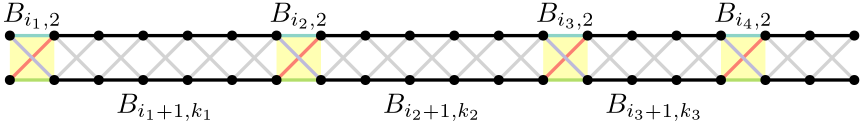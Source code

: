 <?xml version="1.0"?>
<!DOCTYPE ipe SYSTEM "ipe.dtd">
<ipe version="70218" creator="Ipe 7.2.21">
<info created="D:20210305074432" modified="D:20210305160639"/>
<ipestyle name="basic">
<symbol name="arrow/arc(spx)">
<path stroke="sym-stroke" fill="sym-stroke" pen="sym-pen">
0 0 m
-1 0.333 l
-1 -0.333 l
h
</path>
</symbol>
<symbol name="arrow/farc(spx)">
<path stroke="sym-stroke" fill="white" pen="sym-pen">
0 0 m
-1 0.333 l
-1 -0.333 l
h
</path>
</symbol>
<symbol name="arrow/ptarc(spx)">
<path stroke="sym-stroke" fill="sym-stroke" pen="sym-pen">
0 0 m
-1 0.333 l
-0.8 0 l
-1 -0.333 l
h
</path>
</symbol>
<symbol name="arrow/fptarc(spx)">
<path stroke="sym-stroke" fill="white" pen="sym-pen">
0 0 m
-1 0.333 l
-0.8 0 l
-1 -0.333 l
h
</path>
</symbol>
<symbol name="mark/circle(sx)" transformations="translations">
<path fill="sym-stroke">
0.6 0 0 0.6 0 0 e
0.4 0 0 0.4 0 0 e
</path>
</symbol>
<symbol name="mark/disk(sx)" transformations="translations">
<path fill="sym-stroke">
0.6 0 0 0.6 0 0 e
</path>
</symbol>
<symbol name="mark/fdisk(sfx)" transformations="translations">
<group>
<path fill="sym-fill">
0.5 0 0 0.5 0 0 e
</path>
<path fill="sym-stroke" fillrule="eofill">
0.6 0 0 0.6 0 0 e
0.4 0 0 0.4 0 0 e
</path>
</group>
</symbol>
<symbol name="mark/box(sx)" transformations="translations">
<path fill="sym-stroke" fillrule="eofill">
-0.6 -0.6 m
0.6 -0.6 l
0.6 0.6 l
-0.6 0.6 l
h
-0.4 -0.4 m
0.4 -0.4 l
0.4 0.4 l
-0.4 0.4 l
h
</path>
</symbol>
<symbol name="mark/square(sx)" transformations="translations">
<path fill="sym-stroke">
-0.6 -0.6 m
0.6 -0.6 l
0.6 0.6 l
-0.6 0.6 l
h
</path>
</symbol>
<symbol name="mark/fsquare(sfx)" transformations="translations">
<group>
<path fill="sym-fill">
-0.5 -0.5 m
0.5 -0.5 l
0.5 0.5 l
-0.5 0.5 l
h
</path>
<path fill="sym-stroke" fillrule="eofill">
-0.6 -0.6 m
0.6 -0.6 l
0.6 0.6 l
-0.6 0.6 l
h
-0.4 -0.4 m
0.4 -0.4 l
0.4 0.4 l
-0.4 0.4 l
h
</path>
</group>
</symbol>
<symbol name="mark/cross(sx)" transformations="translations">
<group>
<path fill="sym-stroke">
-0.43 -0.57 m
0.57 0.43 l
0.43 0.57 l
-0.57 -0.43 l
h
</path>
<path fill="sym-stroke">
-0.43 0.57 m
0.57 -0.43 l
0.43 -0.57 l
-0.57 0.43 l
h
</path>
</group>
</symbol>
<symbol name="arrow/fnormal(spx)">
<path stroke="sym-stroke" fill="white" pen="sym-pen">
0 0 m
-1 0.333 l
-1 -0.333 l
h
</path>
</symbol>
<symbol name="arrow/pointed(spx)">
<path stroke="sym-stroke" fill="sym-stroke" pen="sym-pen">
0 0 m
-1 0.333 l
-0.8 0 l
-1 -0.333 l
h
</path>
</symbol>
<symbol name="arrow/fpointed(spx)">
<path stroke="sym-stroke" fill="white" pen="sym-pen">
0 0 m
-1 0.333 l
-0.8 0 l
-1 -0.333 l
h
</path>
</symbol>
<symbol name="arrow/linear(spx)">
<path stroke="sym-stroke" pen="sym-pen">
-1 0.333 m
0 0 l
-1 -0.333 l
</path>
</symbol>
<symbol name="arrow/fdouble(spx)">
<path stroke="sym-stroke" fill="white" pen="sym-pen">
0 0 m
-1 0.333 l
-1 -0.333 l
h
-1 0 m
-2 0.333 l
-2 -0.333 l
h
</path>
</symbol>
<symbol name="arrow/double(spx)">
<path stroke="sym-stroke" fill="sym-stroke" pen="sym-pen">
0 0 m
-1 0.333 l
-1 -0.333 l
h
-1 0 m
-2 0.333 l
-2 -0.333 l
h
</path>
</symbol>
<symbol name="arrow/mid-normal(spx)">
<path stroke="sym-stroke" fill="sym-stroke" pen="sym-pen">
0.5 0 m
-0.5 0.333 l
-0.5 -0.333 l
h
</path>
</symbol>
<symbol name="arrow/mid-fnormal(spx)">
<path stroke="sym-stroke" fill="white" pen="sym-pen">
0.5 0 m
-0.5 0.333 l
-0.5 -0.333 l
h
</path>
</symbol>
<symbol name="arrow/mid-pointed(spx)">
<path stroke="sym-stroke" fill="sym-stroke" pen="sym-pen">
0.5 0 m
-0.5 0.333 l
-0.3 0 l
-0.5 -0.333 l
h
</path>
</symbol>
<symbol name="arrow/mid-fpointed(spx)">
<path stroke="sym-stroke" fill="white" pen="sym-pen">
0.5 0 m
-0.5 0.333 l
-0.3 0 l
-0.5 -0.333 l
h
</path>
</symbol>
<symbol name="arrow/mid-double(spx)">
<path stroke="sym-stroke" fill="sym-stroke" pen="sym-pen">
1 0 m
0 0.333 l
0 -0.333 l
h
0 0 m
-1 0.333 l
-1 -0.333 l
h
</path>
</symbol>
<symbol name="arrow/mid-fdouble(spx)">
<path stroke="sym-stroke" fill="white" pen="sym-pen">
1 0 m
0 0.333 l
0 -0.333 l
h
0 0 m
-1 0.333 l
-1 -0.333 l
h
</path>
</symbol>
<pen name="heavier" value="0.8"/>
<pen name="fat" value="1.2"/>
<pen name="ultrafat" value="2"/>
<symbolsize name="large" value="5"/>
<symbolsize name="small" value="2"/>
<symbolsize name="tiny" value="1.1"/>
<arrowsize name="large" value="10"/>
<arrowsize name="small" value="5"/>
<arrowsize name="tiny" value="3"/>
<color name="red" value="1 0 0"/>
<color name="blue" value="0 0 1"/>
<color name="green" value="0 1 0"/>
<color name="yellow" value="1 1 0"/>
<color name="orange" value="1 0.647 0"/>
<color name="gold" value="1 0.843 0"/>
<color name="purple" value="0.627 0.125 0.941"/>
<color name="gray" value="0.745"/>
<color name="brown" value="0.647 0.165 0.165"/>
<color name="navy" value="0 0 0.502"/>
<color name="pink" value="1 0.753 0.796"/>
<color name="seagreen" value="0.18 0.545 0.341"/>
<color name="turquoise" value="0.251 0.878 0.816"/>
<color name="violet" value="0.933 0.51 0.933"/>
<color name="darkblue" value="0 0 0.545"/>
<color name="darkcyan" value="0 0.545 0.545"/>
<color name="darkgray" value="0.663"/>
<color name="darkgreen" value="0 0.392 0"/>
<color name="darkmagenta" value="0.545 0 0.545"/>
<color name="darkorange" value="1 0.549 0"/>
<color name="darkred" value="0.545 0 0"/>
<color name="lightblue" value="0.678 0.847 0.902"/>
<color name="lightcyan" value="0.878 1 1"/>
<color name="lightgray" value="0.827"/>
<color name="lightgreen" value="0.565 0.933 0.565"/>
<color name="lightyellow" value="1 1 0.878"/>
<dashstyle name="dotted" value="[1 3] 0"/>
<dashstyle name="dashed" value="[4] 0"/>
<dashstyle name="dash dotted" value="[4 2 1 2] 0"/>
<dashstyle name="dash dot dotted" value="[4 2 1 2 1 2] 0"/>
<textsize name="large" value="\large"/>
<textsize name="small" value="\small"/>
<textsize name="tiny" value="\tiny"/>
<textsize name="Large" value="\Large"/>
<textsize name="LARGE" value="\LARGE"/>
<textsize name="huge" value="\huge"/>
<textsize name="Huge" value="\Huge"/>
<textsize name="footnote" value="\footnotesize"/>
<textstyle name="center" begin="\begin{center}" end="\end{center}"/>
<textstyle name="itemize" begin="\begin{itemize}" end="\end{itemize}"/>
<textstyle name="item" begin="\begin{itemize}\item{}" end="\end{itemize}"/>
<gridsize name="4 pts" value="4"/>
<gridsize name="8 pts (~3 mm)" value="8"/>
<gridsize name="16 pts (~6 mm)" value="16"/>
<gridsize name="32 pts (~12 mm)" value="32"/>
<gridsize name="10 pts (~3.5 mm)" value="10"/>
<gridsize name="20 pts (~7 mm)" value="20"/>
<gridsize name="14 pts (~5 mm)" value="14"/>
<gridsize name="28 pts (~10 mm)" value="28"/>
<gridsize name="56 pts (~20 mm)" value="56"/>
<anglesize name="90 deg" value="90"/>
<anglesize name="60 deg" value="60"/>
<anglesize name="45 deg" value="45"/>
<anglesize name="30 deg" value="30"/>
<anglesize name="22.5 deg" value="22.5"/>
<opacity name="10%" value="0.1"/>
<opacity name="30%" value="0.3"/>
<opacity name="50%" value="0.5"/>
<opacity name="75%" value="0.75"/>
<tiling name="falling" angle="-60" step="4" width="1"/>
<tiling name="rising" angle="30" step="4" width="1"/>
</ipestyle>
<ipestyle name="brew">
<pen name="fattyfatfat" value="4"/>
<color name="aliceblue" value="0.941 0.973 1"/>
<color name="brew1" value="0.552 0.827 0.78"/>
<color name="brew2" value="1 1 0.701"/>
<color name="brew3" value="0.745 0.729 0.854"/>
<color name="brew4" value="0.984 0.501 0.447"/>
<color name="brew5" value="0.501 0.694 0.827"/>
<color name="brew6" value="0.992 0.705 0.384"/>
<color name="brew7" value="0.701 0.87 0.411"/>
<color name="brew8" value="0.988 0.803 0.898"/>
</ipestyle>
<page>
<layer name="alpha"/>
<view layers="alpha" active="alpha"/>
<path layer="alpha" matrix="1 0 0 1 256 0" fill="brew2">
144 704 m
144 688 l
160 688 l
160 704 l
h
</path>
<path matrix="1 0 0 1 192 0" fill="brew2">
144 704 m
144 688 l
160 688 l
160 704 l
h
</path>
<path matrix="1 0 0 1 96 0" fill="brew2">
144 704 m
144 688 l
160 688 l
160 704 l
h
</path>
<path fill="brew2">
144 704 m
144 688 l
160 688 l
160 704 l
h
</path>
<path stroke="lightgray" pen="fat">
160 688 m
176 704 l
</path>
<path stroke="lightgray" pen="fat">
160 704 m
176 688 l
</path>
<path stroke="brew7" pen="fat">
144 688 m
160 688 l
</path>
<path stroke="brew4" pen="fat">
160 704 m
144 688 l
</path>
<path stroke="brew3" pen="fat">
144 704 m
160 688 l
</path>
<path stroke="brew1" pen="fat">
144 704 m
160 704 l
</path>
<use name="mark/disk(sx)" pos="144 704" size="normal" stroke="black"/>
<use name="mark/disk(sx)" pos="144 688" size="normal" stroke="black"/>
<path matrix="1 0 0 1 96 0" stroke="brew4" pen="fat">
160 704 m
144 688 l
</path>
<path matrix="1 0 0 1 96 0" stroke="brew3" pen="fat">
144 704 m
160 688 l
</path>
<path matrix="1 0 0 1 192 0" stroke="brew4" pen="fat">
160 704 m
144 688 l
</path>
<path matrix="1 0 0 1 192 0" stroke="brew3" pen="fat">
144 704 m
160 688 l
</path>
<path matrix="1 0 0 1 256 0" stroke="brew4" pen="fat">
160 704 m
144 688 l
</path>
<path matrix="1 0 0 1 256 0" stroke="brew3" pen="fat">
144 704 m
160 688 l
</path>
<path matrix="1 0 0 1 16 0" stroke="lightgray" pen="fat">
160 688 m
176 704 l
</path>
<path matrix="1 0 0 1 16 0" stroke="lightgray" pen="fat">
160 704 m
176 688 l
</path>
<path matrix="1 0 0 1 32 0" stroke="lightgray" pen="fat">
160 688 m
176 704 l
</path>
<path matrix="1 0 0 1 32 0" stroke="lightgray" pen="fat">
160 704 m
176 688 l
</path>
<path matrix="1 0 0 1 48 0" stroke="lightgray" pen="fat">
160 688 m
176 704 l
</path>
<path matrix="1 0 0 1 48 0" stroke="lightgray" pen="fat">
160 704 m
176 688 l
</path>
<path matrix="1 0 0 1 64 0" stroke="lightgray" pen="fat">
160 688 m
176 704 l
</path>
<path matrix="1 0 0 1 64 0" stroke="lightgray" pen="fat">
160 704 m
176 688 l
</path>
<path matrix="1 0 0 1 96 0" stroke="lightgray" pen="fat">
160 688 m
176 704 l
</path>
<path matrix="1 0 0 1 96 0" stroke="lightgray" pen="fat">
160 704 m
176 688 l
</path>
<path matrix="1 0 0 1 112 0" stroke="lightgray" pen="fat">
160 688 m
176 704 l
</path>
<path matrix="1 0 0 1 112 0" stroke="lightgray" pen="fat">
160 704 m
176 688 l
</path>
<path matrix="1 0 0 1 128 0" stroke="lightgray" pen="fat">
160 688 m
176 704 l
</path>
<path matrix="1 0 0 1 128 0" stroke="lightgray" pen="fat">
160 704 m
176 688 l
</path>
<path matrix="1 0 0 1 144 0" stroke="lightgray" pen="fat">
160 688 m
176 704 l
</path>
<path matrix="1 0 0 1 144 0" stroke="lightgray" pen="fat">
160 704 m
176 688 l
</path>
<path matrix="1 0 0 1 160 0" stroke="lightgray" pen="fat">
160 688 m
176 704 l
</path>
<path matrix="1 0 0 1 160 0" stroke="lightgray" pen="fat">
160 704 m
176 688 l
</path>
<path matrix="1 0 0 1 192 0" stroke="lightgray" pen="fat">
160 688 m
176 704 l
</path>
<path matrix="1 0 0 1 192 0" stroke="lightgray" pen="fat">
160 704 m
176 688 l
</path>
<path matrix="1 0 0 1 208 0" stroke="lightgray" pen="fat">
160 688 m
176 704 l
</path>
<path matrix="1 0 0 1 208 0" stroke="lightgray" pen="fat">
160 704 m
176 688 l
</path>
<path matrix="1 0 0 1 224 0" stroke="lightgray" pen="fat">
160 688 m
176 704 l
</path>
<path matrix="1 0 0 1 224 0" stroke="lightgray" pen="fat">
160 704 m
176 688 l
</path>
<path matrix="1 0 0 1 256 0" stroke="lightgray" pen="fat">
160 688 m
176 704 l
</path>
<path matrix="1 0 0 1 256 0" stroke="lightgray" pen="fat">
160 704 m
176 688 l
</path>
<path matrix="1 0 0 1 272 0" stroke="lightgray" pen="fat">
160 688 m
176 704 l
</path>
<path matrix="1 0 0 1 272 0" stroke="lightgray" pen="fat">
160 704 m
176 688 l
</path>
<use name="mark/disk(sx)" pos="160 704" size="normal" stroke="black"/>
<path matrix="1 0 0 1 96 0" stroke="brew1" pen="fat">
144 704 m
160 704 l
</path>
<use matrix="1 0 0 1 96 0" name="mark/disk(sx)" pos="144 704" size="normal" stroke="black"/>
<use matrix="1 0 0 1 96 0" name="mark/disk(sx)" pos="160 704" size="normal" stroke="black"/>
<path matrix="1 0 0 1 192 0" stroke="brew1" pen="fat">
144 704 m
160 704 l
</path>
<use matrix="1 0 0 1 192 0" name="mark/disk(sx)" pos="144 704" size="normal" stroke="black"/>
<use matrix="1 0 0 1 192 0" name="mark/disk(sx)" pos="160 704" size="normal" stroke="black"/>
<path matrix="1 0 0 1 256 0" stroke="brew1" pen="fat">
144 704 m
160 704 l
</path>
<use matrix="1 0 0 1 256 0" name="mark/disk(sx)" pos="144 704" size="normal" stroke="black"/>
<use matrix="1 0 0 1 256 0" name="mark/disk(sx)" pos="160 704" size="normal" stroke="black"/>
<use name="mark/disk(sx)" pos="176 704" size="normal" stroke="black"/>
<use name="mark/disk(sx)" pos="192 704" size="normal" stroke="black"/>
<use name="mark/disk(sx)" pos="208 704" size="normal" stroke="black"/>
<use name="mark/disk(sx)" pos="224 704" size="normal" stroke="black"/>
<use name="mark/disk(sx)" pos="272 704" size="normal" stroke="black"/>
<use name="mark/disk(sx)" pos="288 704" size="normal" stroke="black"/>
<use name="mark/disk(sx)" pos="304 704" size="normal" stroke="black"/>
<use name="mark/disk(sx)" pos="320 704" size="normal" stroke="black"/>
<use name="mark/disk(sx)" pos="368 704" size="normal" stroke="black"/>
<use name="mark/disk(sx)" pos="384 704" size="normal" stroke="black"/>
<path stroke="black" pen="fat">
160 704 m
176 704 l
</path>
<path matrix="1 0 0 1 16 0" stroke="black" pen="fat">
160 704 m
176 704 l
</path>
<path matrix="1 0 0 1 32 0" stroke="black" pen="fat">
160 704 m
176 704 l
</path>
<path matrix="1 0 0 1 48 0" stroke="black" pen="fat">
160 704 m
176 704 l
</path>
<path matrix="1 0 0 1 64 0" stroke="black" pen="fat">
160 704 m
176 704 l
</path>
<path matrix="1 0 0 1 96 0" stroke="black" pen="fat">
160 704 m
176 704 l
</path>
<path matrix="1 0 0 1 112 0" stroke="black" pen="fat">
160 704 m
176 704 l
</path>
<path matrix="1 0 0 1 128 0" stroke="black" pen="fat">
160 704 m
176 704 l
</path>
<path matrix="1 0 0 1 144 0" stroke="black" pen="fat">
160 704 m
176 704 l
</path>
<path matrix="1 0 0 1 160 0" stroke="black" pen="fat">
160 704 m
176 704 l
</path>
<path matrix="1 0 0 1 192 0" stroke="black" pen="fat">
160 704 m
176 704 l
</path>
<path matrix="1 0 0 1 208 0" stroke="black" pen="fat">
160 704 m
176 704 l
</path>
<path matrix="1 0 0 1 224 0" stroke="black" pen="fat">
160 704 m
176 704 l
</path>
<path matrix="1 0 0 1 256 0" stroke="black" pen="fat">
160 704 m
176 704 l
</path>
<path matrix="1 0 0 1 272 0" stroke="black" pen="fat">
160 704 m
176 704 l
</path>
<use name="mark/disk(sx)" pos="432 704" size="normal" stroke="black"/>
<use name="mark/disk(sx)" pos="448 704" size="normal" stroke="black"/>
<use name="mark/disk(sx)" pos="160 688" size="normal" stroke="black"/>
<path matrix="1 0 0 1 96 0" stroke="brew7" pen="fat">
144 688 m
160 688 l
</path>
<use matrix="1 0 0 1 96 0" name="mark/disk(sx)" pos="160 688" size="normal" stroke="black"/>
<use matrix="1 0 0 1 96 0" name="mark/disk(sx)" pos="144 688" size="normal" stroke="black"/>
<path matrix="1 0 0 1 192 0" stroke="brew7" pen="fat">
144 688 m
160 688 l
</path>
<use matrix="1 0 0 1 192 0" name="mark/disk(sx)" pos="160 688" size="normal" stroke="black"/>
<use matrix="1 0 0 1 192 0" name="mark/disk(sx)" pos="144 688" size="normal" stroke="black"/>
<path matrix="1 0 0 1 256 0" stroke="brew7" pen="fat">
144 688 m
160 688 l
</path>
<use matrix="1 0 0 1 256 0" name="mark/disk(sx)" pos="160 688" size="normal" stroke="black"/>
<use matrix="1 0 0 1 256 0" name="mark/disk(sx)" pos="144 688" size="normal" stroke="black"/>
<use name="mark/disk(sx)" pos="224 688" size="normal" stroke="black"/>
<use name="mark/disk(sx)" pos="208 688" size="normal" stroke="black"/>
<use name="mark/disk(sx)" pos="192 688" size="normal" stroke="black"/>
<use name="mark/disk(sx)" pos="176 688" size="normal" stroke="black"/>
<use name="mark/disk(sx)" pos="272 688" size="normal" stroke="black"/>
<use name="mark/disk(sx)" pos="288 688" size="normal" stroke="black"/>
<use name="mark/disk(sx)" pos="304 688" size="normal" stroke="black"/>
<use name="mark/disk(sx)" pos="320 688" size="normal" stroke="black"/>
<use name="mark/disk(sx)" pos="368 688" size="normal" stroke="black"/>
<use name="mark/disk(sx)" pos="384 688" size="normal" stroke="black"/>
<path stroke="black" pen="fat">
160 688 m
176 688 l
</path>
<path matrix="1 0 0 1 16 0" stroke="black" pen="fat">
160 688 m
176 688 l
</path>
<path matrix="1 0 0 1 32 0" stroke="black" pen="fat">
160 688 m
176 688 l
</path>
<path matrix="1 0 0 1 48 0" stroke="black" pen="fat">
160 688 m
176 688 l
</path>
<path matrix="1 0 0 1 64 0" stroke="black" pen="fat">
160 688 m
176 688 l
</path>
<path matrix="1 0 0 1 96 0" stroke="black" pen="fat">
160 688 m
176 688 l
</path>
<path matrix="1 0 0 1 112 0" stroke="black" pen="fat">
160 688 m
176 688 l
</path>
<path matrix="1 0 0 1 128 0" stroke="black" pen="fat">
160 688 m
176 688 l
</path>
<path matrix="1 0 0 1 144 0" stroke="black" pen="fat">
160 688 m
176 688 l
</path>
<path matrix="1 0 0 1 160 0" stroke="black" pen="fat">
160 688 m
176 688 l
</path>
<path matrix="1 0 0 1 192 0" stroke="black" pen="fat">
160 688 m
176 688 l
</path>
<path matrix="1 0 0 1 208 0" stroke="black" pen="fat">
160 688 m
176 688 l
</path>
<path matrix="1 0 0 1 224 0" stroke="black" pen="fat">
160 688 m
176 688 l
</path>
<path matrix="1 0 0 1 256 0" stroke="black" pen="fat">
160 688 m
176 688 l
</path>
<path matrix="1 0 0 1 272 0" stroke="black" pen="fat">
160 688 m
176 688 l
</path>
<use name="mark/disk(sx)" pos="432 688" size="normal" stroke="black"/>
<use name="mark/disk(sx)" pos="448 688" size="normal" stroke="black"/>
<text matrix="1 0 0 1 0 -3" transformations="translations" pos="152 712" stroke="black" type="label" width="21.099" height="6.808" depth="2.85" halign="center" valign="baseline" style="math">B_{i_1,2}</text>
<text matrix="1 0 0 1 96 -3" transformations="translations" pos="152 712" stroke="black" type="label" width="21.099" height="6.808" depth="2.85" halign="center" valign="baseline" style="math">B_{i_2,2}</text>
<text matrix="1 0 0 1 192 -3" transformations="translations" pos="152 712" stroke="black" type="label" width="21.099" height="6.808" depth="2.85" halign="center" valign="baseline" style="math">B_{i_3,2}</text>
<text matrix="1 0 0 1 256 -3" transformations="translations" pos="152 712" stroke="black" type="label" width="21.099" height="6.808" depth="2.85" halign="center" valign="baseline" style="math">B_{i_4,2}</text>
<text matrix="1 0 0 1 48 -29" transformations="translations" pos="152 712" stroke="black" type="label" width="35.339" height="6.808" depth="2.85" halign="center" valign="top" style="math">B_{i_1+1,k_{1}}</text>
<text matrix="1 0 0 1 144 -29" transformations="translations" pos="152 712" stroke="black" type="label" width="35.339" height="6.808" depth="2.85" halign="center" valign="top" style="math">B_{i_2+1,k_{2}}</text>
<text matrix="1 0 0 1 224 -29" transformations="translations" pos="152 712" stroke="black" type="label" width="35.339" height="6.808" depth="2.85" halign="center" valign="top" style="math">B_{i_3+1,k_{3}}</text>
</page>
</ipe>
